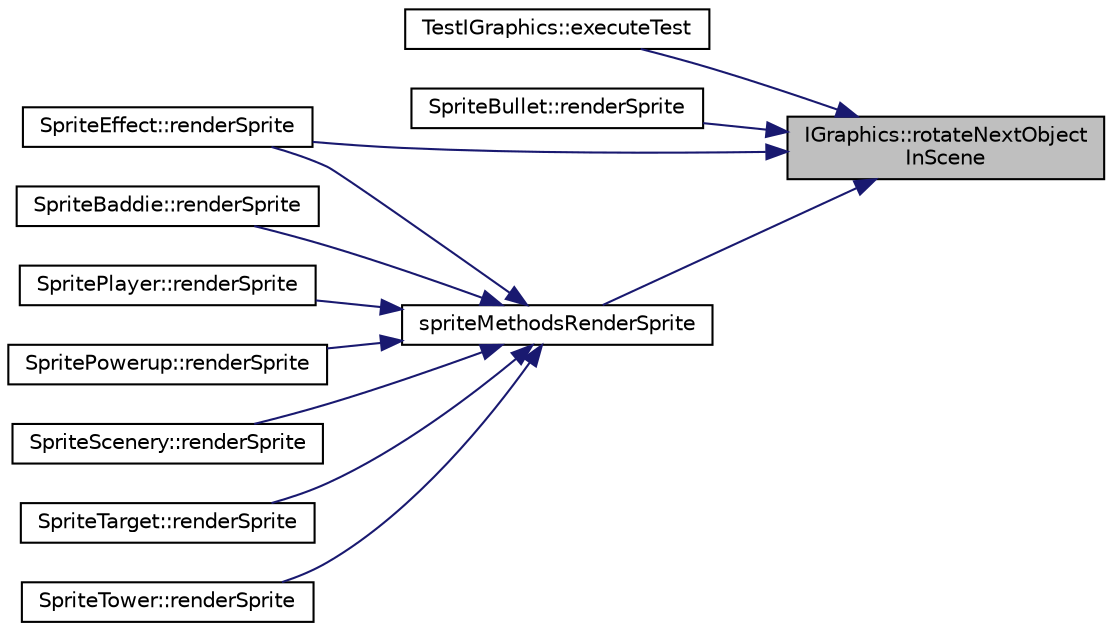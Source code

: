 digraph "IGraphics::rotateNextObjectInScene"
{
 // LATEX_PDF_SIZE
  edge [fontname="Helvetica",fontsize="10",labelfontname="Helvetica",labelfontsize="10"];
  node [fontname="Helvetica",fontsize="10",shape=record];
  rankdir="RL";
  Node1 [label="IGraphics::rotateNextObject\lInScene",height=0.2,width=0.4,color="black", fillcolor="grey75", style="filled", fontcolor="black",tooltip=" "];
  Node1 -> Node2 [dir="back",color="midnightblue",fontsize="10",style="solid"];
  Node2 [label="TestIGraphics::executeTest",height=0.2,width=0.4,color="black", fillcolor="white", style="filled",URL="$class_test_i_graphics.html#a526eed13c6c38a2cad0b734df55ee8cd",tooltip=" "];
  Node1 -> Node3 [dir="back",color="midnightblue",fontsize="10",style="solid"];
  Node3 [label="SpriteBullet::renderSprite",height=0.2,width=0.4,color="black", fillcolor="white", style="filled",URL="$class_sprite_bullet.html#a930f35de8c82155b85a39018c1759c9a",tooltip=" "];
  Node1 -> Node4 [dir="back",color="midnightblue",fontsize="10",style="solid"];
  Node4 [label="SpriteEffect::renderSprite",height=0.2,width=0.4,color="black", fillcolor="white", style="filled",URL="$class_sprite_effect.html#aaa7df5fc50bc61a6a6f814ab037a4ae7",tooltip=" "];
  Node1 -> Node5 [dir="back",color="midnightblue",fontsize="10",style="solid"];
  Node5 [label="spriteMethodsRenderSprite",height=0.2,width=0.4,color="black", fillcolor="white", style="filled",URL="$_sprite_methods_8cpp.html#a35ce33b222b696259af008c64d0d1ebe",tooltip=" "];
  Node5 -> Node6 [dir="back",color="midnightblue",fontsize="10",style="solid"];
  Node6 [label="SpriteBaddie::renderSprite",height=0.2,width=0.4,color="black", fillcolor="white", style="filled",URL="$class_sprite_baddie.html#a3fb15b57d1a864b79f125896f0ae16ca",tooltip=" "];
  Node5 -> Node4 [dir="back",color="midnightblue",fontsize="10",style="solid"];
  Node5 -> Node7 [dir="back",color="midnightblue",fontsize="10",style="solid"];
  Node7 [label="SpritePlayer::renderSprite",height=0.2,width=0.4,color="black", fillcolor="white", style="filled",URL="$class_sprite_player.html#a819e727050ccf6e43ba329abbd9c7836",tooltip=" "];
  Node5 -> Node8 [dir="back",color="midnightblue",fontsize="10",style="solid"];
  Node8 [label="SpritePowerup::renderSprite",height=0.2,width=0.4,color="black", fillcolor="white", style="filled",URL="$class_sprite_powerup.html#af6eda6fdcff9052038ca0a7007bf1c21",tooltip=" "];
  Node5 -> Node9 [dir="back",color="midnightblue",fontsize="10",style="solid"];
  Node9 [label="SpriteScenery::renderSprite",height=0.2,width=0.4,color="black", fillcolor="white", style="filled",URL="$class_sprite_scenery.html#a9f0f920ef1271a4791c7c2b8ebf342f5",tooltip=" "];
  Node5 -> Node10 [dir="back",color="midnightblue",fontsize="10",style="solid"];
  Node10 [label="SpriteTarget::renderSprite",height=0.2,width=0.4,color="black", fillcolor="white", style="filled",URL="$class_sprite_target.html#a005c55f749b48516d3618ba18186722e",tooltip=" "];
  Node5 -> Node11 [dir="back",color="midnightblue",fontsize="10",style="solid"];
  Node11 [label="SpriteTower::renderSprite",height=0.2,width=0.4,color="black", fillcolor="white", style="filled",URL="$class_sprite_tower.html#ad70534bf2ac9ce3487c91e0bbc4cf07f",tooltip=" "];
}
